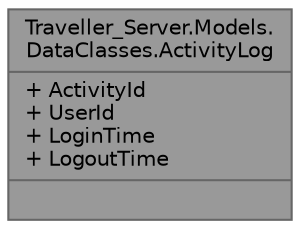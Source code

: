 digraph "Traveller_Server.Models.DataClasses.ActivityLog"
{
 // LATEX_PDF_SIZE
  bgcolor="transparent";
  edge [fontname=Helvetica,fontsize=10,labelfontname=Helvetica,labelfontsize=10];
  node [fontname=Helvetica,fontsize=10,shape=box,height=0.2,width=0.4];
  Node1 [shape=record,label="{Traveller_Server.Models.\lDataClasses.ActivityLog\n|+ ActivityId\l+ UserId\l+ LoginTime\l+ LogoutTime\l|}",height=0.2,width=0.4,color="gray40", fillcolor="grey60", style="filled", fontcolor="black",tooltip="ActivityLog data class. Represents an activity log."];
}
